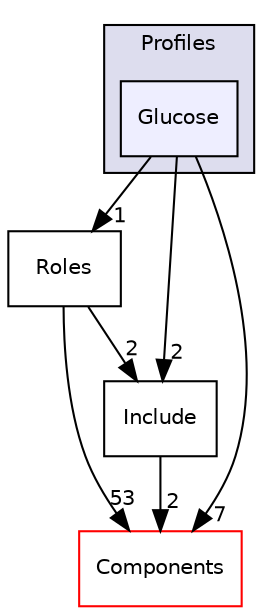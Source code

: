 digraph "C:/Work.git/ble/BLE-CC254x-1.4.0/Projects/ble/Profiles/Glucose" {
  compound=true
  node [ fontsize="10", fontname="Helvetica"];
  edge [ labelfontsize="10", labelfontname="Helvetica"];
  subgraph clusterdir_bbf25acfb389de4a0b62fe1493a77c04 {
    graph [ bgcolor="#ddddee", pencolor="black", label="Profiles" fontname="Helvetica", fontsize="10", URL="dir_bbf25acfb389de4a0b62fe1493a77c04.html"]
  dir_707fd28d209eefc9b86eb46fcce39ea5 [shape=box, label="Glucose", style="filled", fillcolor="#eeeeff", pencolor="black", URL="dir_707fd28d209eefc9b86eb46fcce39ea5.html"];
  }
  dir_49436763fc2de32fb8e3094108c8b49a [shape=box label="Roles" URL="dir_49436763fc2de32fb8e3094108c8b49a.html"];
  dir_7a2b63247ca617f0e1ef727740be8a23 [shape=box label="Components" fillcolor="white" style="filled" color="red" URL="dir_7a2b63247ca617f0e1ef727740be8a23.html"];
  dir_c92cc19f0c851bfd7369f25eb8781a13 [shape=box label="Include" URL="dir_c92cc19f0c851bfd7369f25eb8781a13.html"];
  dir_49436763fc2de32fb8e3094108c8b49a->dir_7a2b63247ca617f0e1ef727740be8a23 [headlabel="53", labeldistance=1.5 headhref="dir_000092_000001.html"];
  dir_49436763fc2de32fb8e3094108c8b49a->dir_c92cc19f0c851bfd7369f25eb8781a13 [headlabel="2", labeldistance=1.5 headhref="dir_000092_000069.html"];
  dir_c92cc19f0c851bfd7369f25eb8781a13->dir_7a2b63247ca617f0e1ef727740be8a23 [headlabel="2", labeldistance=1.5 headhref="dir_000069_000001.html"];
  dir_707fd28d209eefc9b86eb46fcce39ea5->dir_49436763fc2de32fb8e3094108c8b49a [headlabel="1", labeldistance=1.5 headhref="dir_000084_000092.html"];
  dir_707fd28d209eefc9b86eb46fcce39ea5->dir_7a2b63247ca617f0e1ef727740be8a23 [headlabel="7", labeldistance=1.5 headhref="dir_000084_000001.html"];
  dir_707fd28d209eefc9b86eb46fcce39ea5->dir_c92cc19f0c851bfd7369f25eb8781a13 [headlabel="2", labeldistance=1.5 headhref="dir_000084_000069.html"];
}
